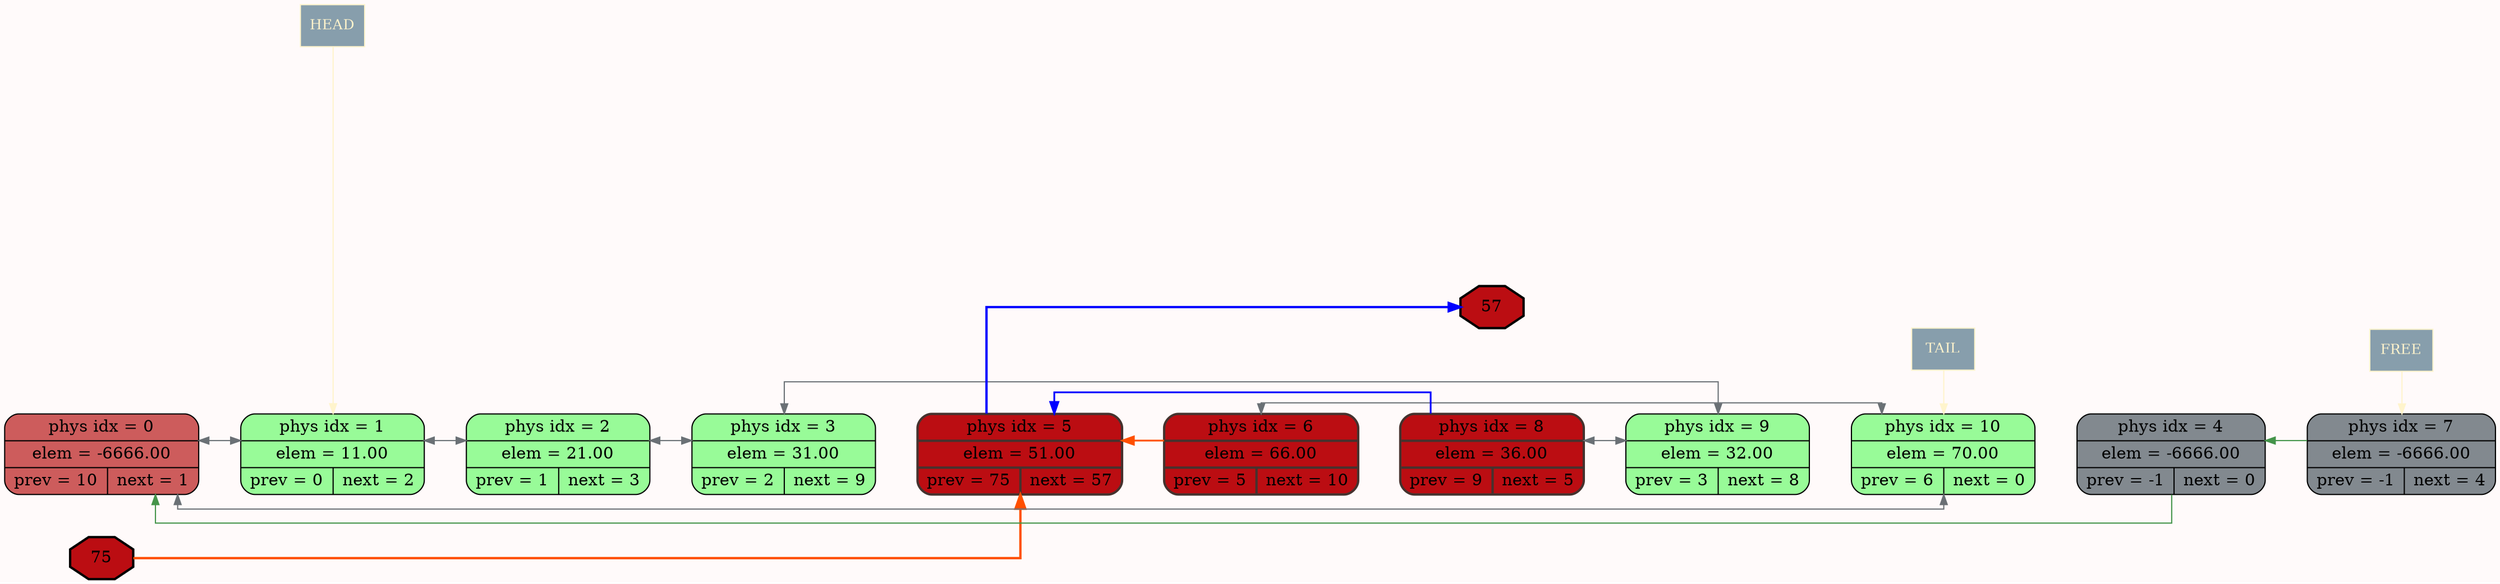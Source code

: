 digraph G{
 rankdir=LR;
 splines=ortho;
 graph [bgcolor="#FFFAFA", nodesep = 0.5];
subgraph system {
 0[shape="Mrecord", style="filled", fillcolor="#CD5C5C", color = "#000000", penwidth=1.0, label="phys idx = 0 | elem = -6666.00 | {prev = 10 | next = 1}"];
 1[shape="Mrecord", style="filled", fillcolor="#98FB98", color = "#000000", penwidth=1.0, label="phys idx = 1 | elem = 11.00 | {prev = 0 | next = 2}"];
 2[shape="Mrecord", style="filled", fillcolor="#98FB98", color = "#000000", penwidth=1.0, label="phys idx = 2 | elem = 21.00 | {prev = 1 | next = 3}"];
 3[shape="Mrecord", style="filled", fillcolor="#98FB98", color = "#000000", penwidth=1.0, label="phys idx = 3 | elem = 31.00 | {prev = 2 | next = 9}"];
 5[shape="Mrecord", style="filled", fillcolor="#bb0d12", color = " #45322E", penwidth=2.0, label="phys idx = 5 | elem = 51.00 | {prev = 75 | next = 57}"];
 75[shape="octagon", style="filled", fillcolor="#bb0d12", color = "#000000", penwidth=2.0, label="75"];
 57[shape="octagon", style="filled", fillcolor="#bb0d12", color = "#000000", penwidth=2.0, label="57"];
{rank = below; 5; 75; 57}{rank = below; 5; 75}{rank = below; 5; 57} 6[shape="Mrecord", style="filled", fillcolor="#bb0d12", color = " #45322E", penwidth=2.0, label="phys idx = 6 | elem = 66.00 | {prev = 5 | next = 10}"];
 8[shape="Mrecord", style="filled", fillcolor="#bb0d12", color = " #45322E", penwidth=2.0, label="phys idx = 8 | elem = 36.00 | {prev = 9 | next = 5}"];
 9[shape="Mrecord", style="filled", fillcolor="#98FB98", color = "#000000", penwidth=1.0, label="phys idx = 9 | elem = 32.00 | {prev = 3 | next = 8}"];
 10[shape="Mrecord", style="filled", fillcolor="#98FB98", color = "#000000", penwidth=1.0, label="phys idx = 10 | elem = 70.00 | {prev = 6 | next = 0}"];
 4[shape="Mrecord", style="filled", fillcolor="#82898F", color = "#000000", penwidth=1.0, label="phys idx = 4 | elem = -6666.00 | {prev = -1 | next = 0} "];
 7[shape="Mrecord", style="filled", fillcolor="#82898F", color = "#000000", penwidth=1.0, label="phys idx = 7 | elem = -6666.00 | {prev = -1 | next = 4} "];
 0 -> 1 [style="invis", weight=10000]
 1 -> 2 [style="invis", weight=10000]
 2 -> 3 [style="invis", weight=10000]
 3 -> 5 [style="invis", weight=10000]
 5 -> 6 [style="invis", weight=10000]
 6 -> 8 [style="invis", weight=10000]
 8 -> 9 [style="invis", weight=10000]
 9 -> 10 [style="invis", weight=10000]
 10 -> 4 [style="invis", weight=10000]
 4 -> 7 [style="invis", weight=10000]
 0 -> 1 [color = "#6A7075", penwidth = 1, arrowsize = 0.85, dir=both, weight=0]
 1 -> 2 [color = "#6A7075", penwidth = 1, arrowsize = 0.85, dir=both, weight=0]
 2 -> 3 [color = "#6A7075", penwidth = 1, arrowsize = 0.85, dir=both, weight=0]
 3 -> 9 [color = "#6A7075", penwidth = 1, arrowsize = 0.85, dir=both, weight=0]
 4 -> 0 [color = "#44944A", penwidth = 1, arrowsize = 0.85, weight=0]
 75 -> 5 [color = "#FF4F00", penwidth = 2, arrowsize = 1.2, weight=0]
 5 -> 57 [color = "#0000FF", penwidth = 2, arrowsize = 1., weight=0]
 5 -> 6 [color = "#FF4F00", penwidth = 1.5, arrowsize = 1, dir=back, weight=0]
 6 -> 10 [color = "#6A7075", penwidth = 1, arrowsize = 0.85, dir=both, weight=0]
 7 -> 4 [color = "#44944A", penwidth = 1, arrowsize = 0.85, weight=0]
 8 -> 5 [color = "#0000FF", penwidth = 1.5, arrowsize = 1, weight=0]
 9 -> 8 [color = "#6A7075", penwidth = 1, arrowsize = 0.85, dir=both, weight=0]
 10 -> 0 [color = "#6A7075", penwidth = 1, arrowsize = 0.85, dir=both, weight=0]
}
subgraph gr1{
 head_label [shape=box, style="filled", fillcolor="#879eac", color="#FFF4CC", fontcolor="#FFF4CC", fontsize=12, label="HEAD"]
 tail_label [shape=box, style="filled", fillcolor="#879eac", color="#FFF4CC", fontcolor="#FFF4CC", fontsize=12, label="TAIL"]
 free_label [shape=box, style="filled", fillcolor="#879eac", color="#FFF4CC", fontcolor="#FFF4CC", fontsize=12, label="FREE"]
{rank=same; 1; head_label;}{rank=same; 10; tail_label;}{rank=same; 7; free_label;}head_label -> 1 [color="#FFF4CC", penwidth=1, arrowsize=0.85, style="solid", constraint=false, weight=0]
tail_label -> 10 [color="#FFF4CC", penwidth=1, arrowsize=0.85, style="solid", constraint=false, weight=0]
free_label -> 7 [color="#FFF4CC", penwidth=1, arrowsize=0.85, style="solid", constraint=false, weight=0]
}
}
